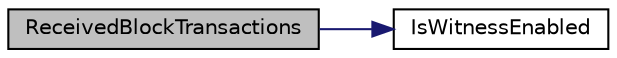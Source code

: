 digraph "ReceivedBlockTransactions"
{
  edge [fontname="Helvetica",fontsize="10",labelfontname="Helvetica",labelfontsize="10"];
  node [fontname="Helvetica",fontsize="10",shape=record];
  rankdir="LR";
  Node5427 [label="ReceivedBlockTransactions",height=0.2,width=0.4,color="black", fillcolor="grey75", style="filled", fontcolor="black"];
  Node5427 -> Node5428 [color="midnightblue",fontsize="10",style="solid",fontname="Helvetica"];
  Node5428 [label="IsWitnessEnabled",height=0.2,width=0.4,color="black", fillcolor="white", style="filled",URL="$dd/d7d/validation_8cpp.html#acb0226867d001d0edd267f2e4842bace",tooltip="Check whether witness commitments are required for block. "];
}
